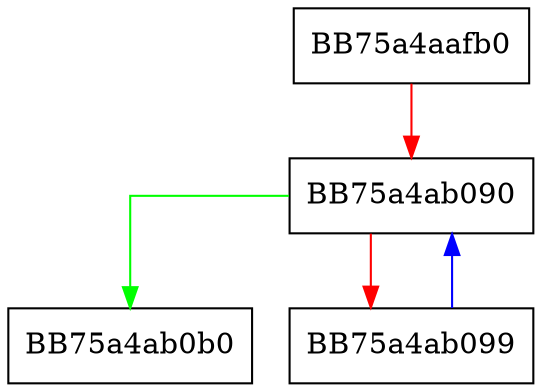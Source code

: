 digraph dllimports_init_module {
  node [shape="box"];
  graph [splines=ortho];
  BB75a4aafb0 -> BB75a4ab090 [color="red"];
  BB75a4ab090 -> BB75a4ab0b0 [color="green"];
  BB75a4ab090 -> BB75a4ab099 [color="red"];
  BB75a4ab099 -> BB75a4ab090 [color="blue"];
}